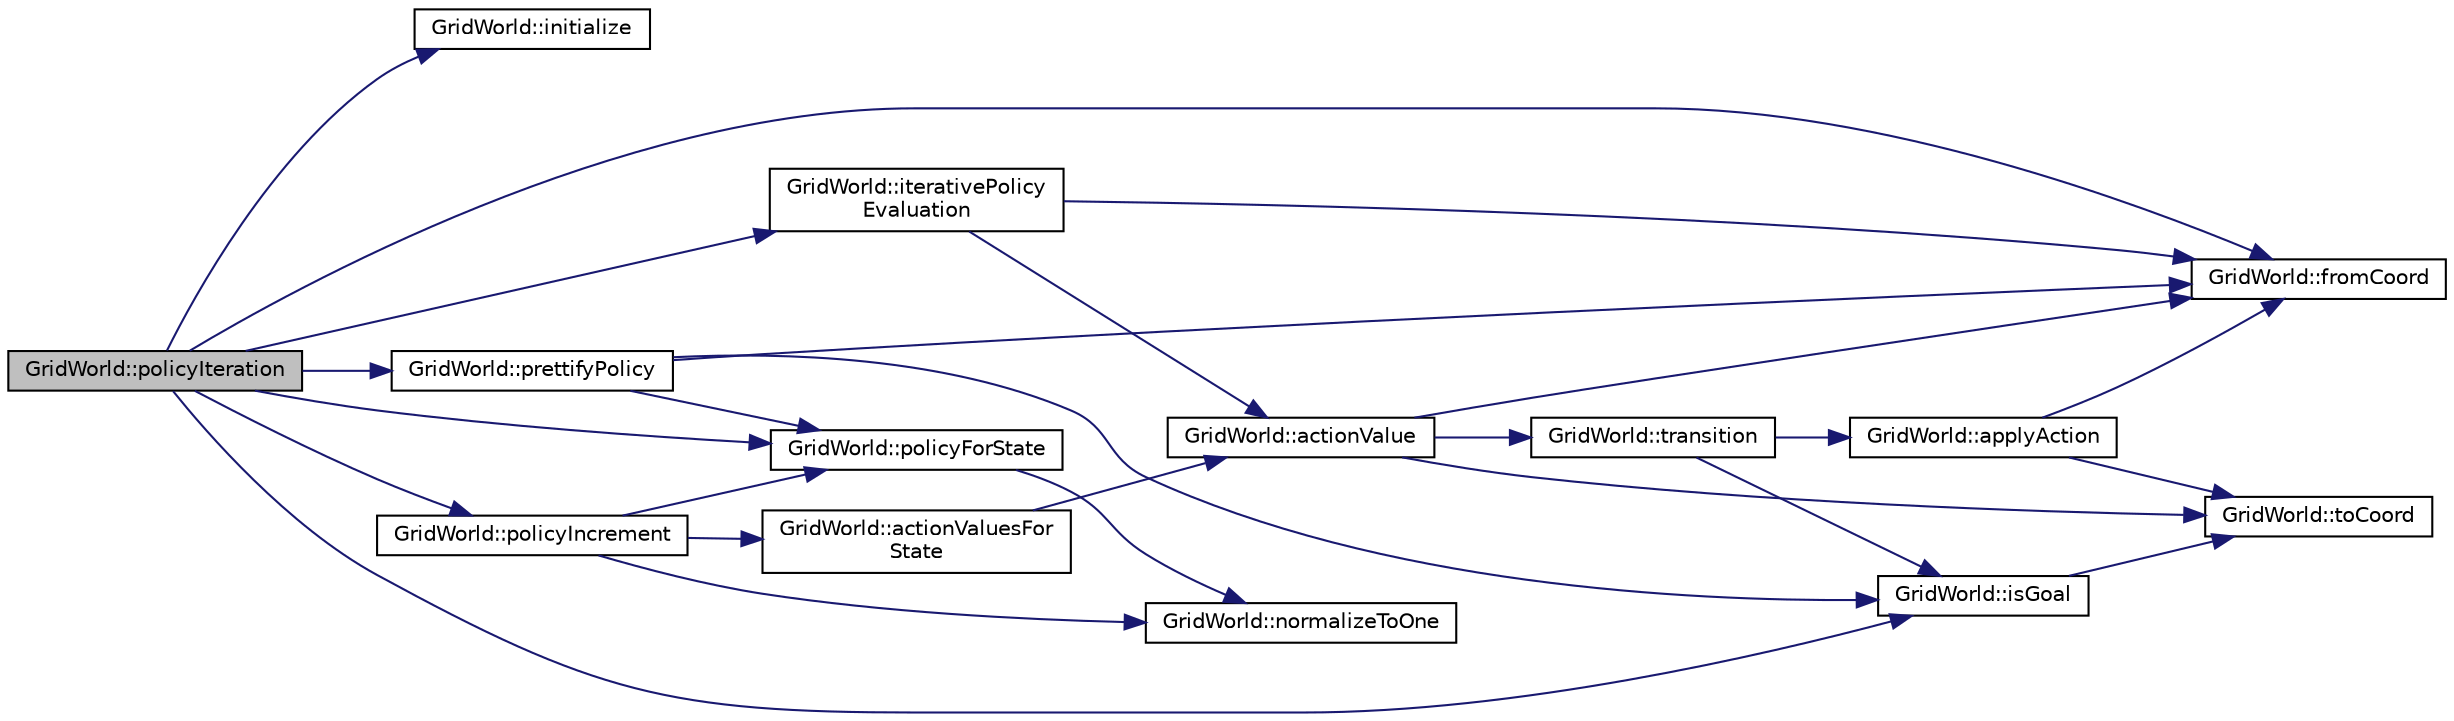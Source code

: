 digraph "GridWorld::policyIteration"
{
  bgcolor="transparent";
  edge [fontname="Helvetica",fontsize="10",labelfontname="Helvetica",labelfontsize="10"];
  node [fontname="Helvetica",fontsize="10",shape=record];
  rankdir="LR";
  Node165 [label="GridWorld::policyIteration",height=0.2,width=0.4,color="black", fillcolor="grey75", style="filled", fontcolor="black"];
  Node165 -> Node166 [color="midnightblue",fontsize="10",style="solid",fontname="Helvetica"];
  Node166 [label="GridWorld::initialize",height=0.2,width=0.4,color="black",URL="$classGridWorld.html#af510ea48d57d45874a0dfeb2b7ffd518"];
  Node165 -> Node167 [color="midnightblue",fontsize="10",style="solid",fontname="Helvetica"];
  Node167 [label="GridWorld::iterativePolicy\lEvaluation",height=0.2,width=0.4,color="black",URL="$classGridWorld.html#a5ee28286d5b619b0cf046b83f7d8ee7c",tooltip="Iterative policy evaluation implemented as decribed in Sutton and Barto, 2017. "];
  Node167 -> Node168 [color="midnightblue",fontsize="10",style="solid",fontname="Helvetica"];
  Node168 [label="GridWorld::fromCoord",height=0.2,width=0.4,color="black",URL="$classGridWorld.html#a5241a21b520fc8c9d4c0110de285aec1",tooltip="Transforms row x column coordinates from the grid world into a raster representation. "];
  Node167 -> Node169 [color="midnightblue",fontsize="10",style="solid",fontname="Helvetica"];
  Node169 [label="GridWorld::actionValue",height=0.2,width=0.4,color="black",URL="$classGridWorld.html#afb39acf3fcb5c3f62adea9668a035445",tooltip="Gets the q value of action a on state s "];
  Node169 -> Node170 [color="midnightblue",fontsize="10",style="solid",fontname="Helvetica"];
  Node170 [label="GridWorld::toCoord",height=0.2,width=0.4,color="black",URL="$classGridWorld.html#a03d2aaf35961c3e190e4b7ab12f76e4d",tooltip="Transforms a raster coordinate from the grid world into its corresponding row x column representation..."];
  Node169 -> Node168 [color="midnightblue",fontsize="10",style="solid",fontname="Helvetica"];
  Node169 -> Node171 [color="midnightblue",fontsize="10",style="solid",fontname="Helvetica"];
  Node171 [label="GridWorld::transition",height=0.2,width=0.4,color="black",URL="$classGridWorld.html#aaf8d964cddf2d838737d0707481ad792",tooltip="Returns the transition probability to nextState, given currentState and action "];
  Node171 -> Node172 [color="midnightblue",fontsize="10",style="solid",fontname="Helvetica"];
  Node172 [label="GridWorld::isGoal",height=0.2,width=0.4,color="black",URL="$classGridWorld.html#a202b7bda8938f3c641c2812dcc9b5ac1",tooltip="Informs whether a state is a goal state in the grid world. "];
  Node172 -> Node170 [color="midnightblue",fontsize="10",style="solid",fontname="Helvetica"];
  Node171 -> Node173 [color="midnightblue",fontsize="10",style="solid",fontname="Helvetica"];
  Node173 [label="GridWorld::applyAction",height=0.2,width=0.4,color="black",URL="$classGridWorld.html#aee5066a1ae4ad067c4ac846c6ed15dea",tooltip="Returns the next state that results from applying an action to a state. "];
  Node173 -> Node170 [color="midnightblue",fontsize="10",style="solid",fontname="Helvetica"];
  Node173 -> Node168 [color="midnightblue",fontsize="10",style="solid",fontname="Helvetica"];
  Node165 -> Node168 [color="midnightblue",fontsize="10",style="solid",fontname="Helvetica"];
  Node165 -> Node172 [color="midnightblue",fontsize="10",style="solid",fontname="Helvetica"];
  Node165 -> Node174 [color="midnightblue",fontsize="10",style="solid",fontname="Helvetica"];
  Node174 [label="GridWorld::policyForState",height=0.2,width=0.4,color="black",URL="$classGridWorld.html#a483bf6d05d61a8e14f0fab04273d8593",tooltip="Gets the policy for state s "];
  Node174 -> Node175 [color="midnightblue",fontsize="10",style="solid",fontname="Helvetica"];
  Node175 [label="GridWorld::normalizeToOne",height=0.2,width=0.4,color="black",URL="$classGridWorld.html#adf34e6f50b2369c06afdfc8c1ff70caf",tooltip="Normalizes a matriz so its sum equals 1. "];
  Node165 -> Node176 [color="midnightblue",fontsize="10",style="solid",fontname="Helvetica"];
  Node176 [label="GridWorld::policyIncrement",height=0.2,width=0.4,color="black",URL="$classGridWorld.html#a5b720f7017beff840503f77c25da2586",tooltip="Creates a new policy for a given state giving preference to the actions with maximum value..."];
  Node176 -> Node177 [color="midnightblue",fontsize="10",style="solid",fontname="Helvetica"];
  Node177 [label="GridWorld::actionValuesFor\lState",height=0.2,width=0.4,color="black",URL="$classGridWorld.html#ab2473dfcba808923e74ef5e41c815293",tooltip="Gets the q values of all actions for a given state. "];
  Node177 -> Node169 [color="midnightblue",fontsize="10",style="solid",fontname="Helvetica"];
  Node176 -> Node174 [color="midnightblue",fontsize="10",style="solid",fontname="Helvetica"];
  Node176 -> Node175 [color="midnightblue",fontsize="10",style="solid",fontname="Helvetica"];
  Node165 -> Node178 [color="midnightblue",fontsize="10",style="solid",fontname="Helvetica"];
  Node178 [label="GridWorld::prettifyPolicy",height=0.2,width=0.4,color="black",URL="$classGridWorld.html#a9dfe466eee829e7d1b8315b789078be9"];
  Node178 -> Node168 [color="midnightblue",fontsize="10",style="solid",fontname="Helvetica"];
  Node178 -> Node172 [color="midnightblue",fontsize="10",style="solid",fontname="Helvetica"];
  Node178 -> Node174 [color="midnightblue",fontsize="10",style="solid",fontname="Helvetica"];
}
